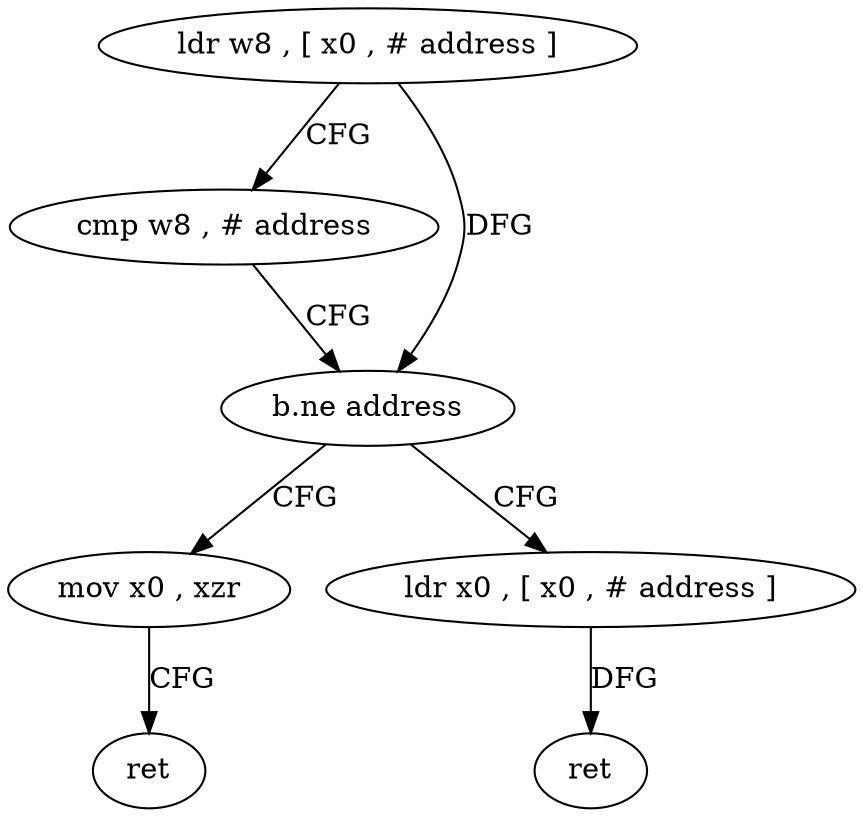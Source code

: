 digraph "func" {
"134708" [label = "ldr w8 , [ x0 , # address ]" ]
"134712" [label = "cmp w8 , # address" ]
"134716" [label = "b.ne address" ]
"134728" [label = "mov x0 , xzr" ]
"134720" [label = "ldr x0 , [ x0 , # address ]" ]
"134732" [label = "ret" ]
"134724" [label = "ret" ]
"134708" -> "134712" [ label = "CFG" ]
"134708" -> "134716" [ label = "DFG" ]
"134712" -> "134716" [ label = "CFG" ]
"134716" -> "134728" [ label = "CFG" ]
"134716" -> "134720" [ label = "CFG" ]
"134728" -> "134732" [ label = "CFG" ]
"134720" -> "134724" [ label = "DFG" ]
}

